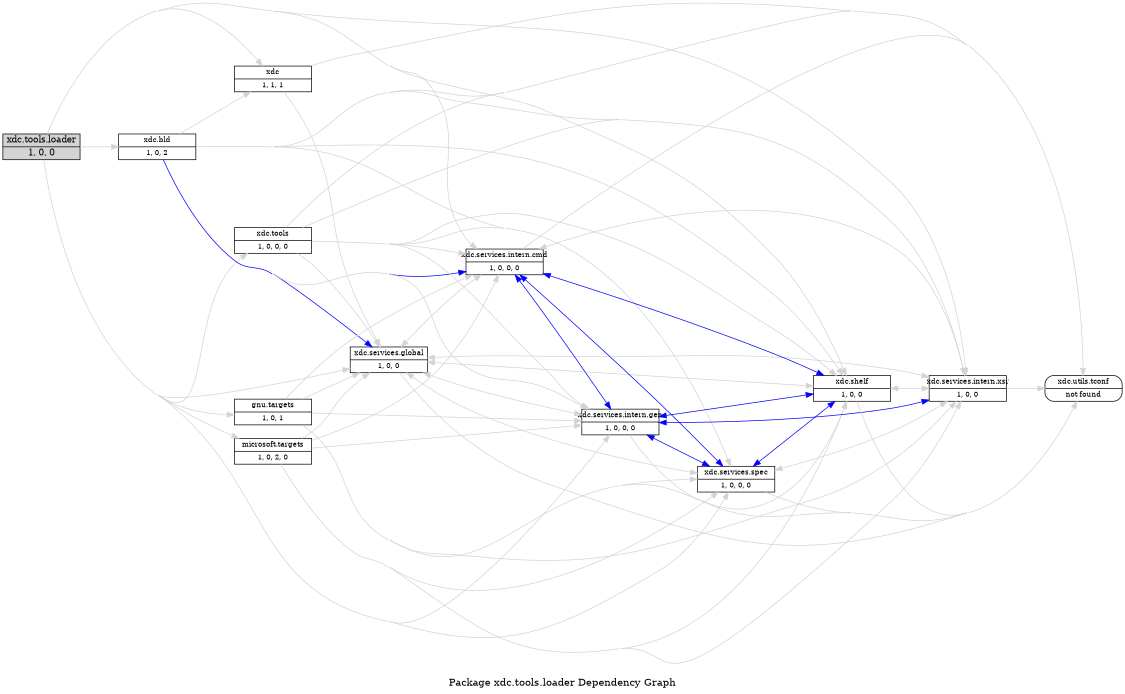 digraph dependencies {
    label="\nPackage xdc.tools.loader Dependency Graph";
    size="7.5,10";
    rankdir=LR;
    ranksep=".75";
    concentrate="true";
    node [fixedsize=true, width=1.5, style=filled, color=black];
    node [font=Helvetica, fontsize=12, fillcolor=lightgrey];
    xdc_tools_loader [shape=record,label="xdc.tools.loader|1, 0, 0", URL="../../../../../../../../../../rtree/library/trees/xdcprod/xdcprod-o46/product/Linux/xdctools_3_22_04_46/packages/xdc/tools/loader/package/package.rel.xml"];
    node [fontsize=10, fillcolor=white];

    edge [style=solid, color=blue]

    edge [style=solid, color=lightgrey]
    xdc [shape=record,label="xdc|1, 1, 1", URL="../../../../../../../../../../rtree/library/trees/xdcprod/xdcprod-o46/product/Linux/xdctools_3_22_04_46/packages/xdc/package/package.rel.svg"];
    xdc_tools_loader -> xdc;
    xdc_services_global [shape=record,label="xdc.services.global|1, 0, 0", URL="../../../../../../../../../../rtree/library/trees/xdcprod/xdcprod-o46/product/Linux/xdctools_3_22_04_46/packages/xdc/services/global/package/package.rel.svg"];
    xdc_tools_loader -> xdc_services_global;
    xdc_bld [shape=record,label="xdc.bld|1, 0, 2", URL="../../../../../../../../../../rtree/library/trees/xdcprod/xdcprod-o46/product/Linux/xdctools_3_22_04_46/packages/xdc/bld/package/package.rel.svg"];
    xdc_tools_loader -> xdc_bld;
    gnu_targets [shape=record,label="gnu.targets|1, 0, 1", URL="../../../../../../../../../../rtree/library/trees/xdcprod/xdcprod-o46/product/Linux/xdctools_3_22_04_46/packages/gnu/targets/package/package.rel.svg"];
    xdc_tools_loader -> gnu_targets;
    microsoft_targets [shape=record,label="microsoft.targets|1, 0, 2, 0", URL="../../../../../../../../../../rtree/library/trees/xdcprod/xdcprod-o46/product/Linux/xdctools_3_22_04_46/packages/microsoft/targets/package/package.rel.svg"];
    xdc_tools_loader -> microsoft_targets;
    xdc_tools [shape=record,label="xdc.tools|1, 0, 0, 0", URL="../../../../../../../../../../rtree/library/trees/xdcprod/xdcprod-o46/product/Linux/xdctools_3_22_04_46/packages/xdc/tools/package/package.rel.svg"];
    xdc_tools_loader -> xdc_tools;
    xdc_services_intern_cmd [shape=record,label="xdc.services.intern.cmd|1, 0, 0, 0", URL="../../../../../../../../../../rtree/library/trees/xdcprod/xdcprod-o46/product/Linux/xdctools_3_22_04_46/packages/xdc/services/intern/cmd/package/package.rel.svg"];
    xdc_tools_loader -> xdc_services_intern_cmd;
    xdc_services_intern_gen [shape=record,label="xdc.services.intern.gen|1, 0, 0, 0", URL="../../../../../../../../../../rtree/library/trees/xdcprod/xdcprod-o46/product/Linux/xdctools_3_22_04_46/packages/xdc/services/intern/gen/package/package.rel.svg"];
    xdc_tools_loader -> xdc_services_intern_gen;
    xdc_services_intern_xsr [shape=record,label="xdc.services.intern.xsr|1, 0, 0", URL="../../../../../../../../../../rtree/library/trees/xdcprod/xdcprod-o46/product/Linux/xdctools_3_22_04_46/packages/xdc/services/intern/xsr/package/package.rel.svg"];
    xdc_tools_loader -> xdc_services_intern_xsr;
    xdc_shelf [shape=record,label="xdc.shelf|1, 0, 0", URL="../../../../../../../../../../rtree/library/trees/xdcprod/xdcprod-o46/product/Linux/xdctools_3_22_04_46/packages/xdc/shelf/package/package.rel.svg"];
    xdc_tools_loader -> xdc_shelf;
    xdc_services_spec [shape=record,label="xdc.services.spec|1, 0, 0, 0", URL="../../../../../../../../../../rtree/library/trees/xdcprod/xdcprod-o46/product/Linux/xdctools_3_22_04_46/packages/xdc/services/spec/package/package.rel.svg"];
    xdc_tools_loader -> xdc_services_spec;

    edge [style=solid, color=blue]
    xdc_services_spec -> xdc_shelf;

    edge [style=solid, color=lightgrey]
    xdc_utils_tconf [shape=record,label="xdc.utils.tconf|not found"style=rounded, ];
    xdc_services_spec -> xdc_utils_tconf;
    xdc_services_spec -> xdc_services_global;
    xdc_services_spec -> xdc_shelf;
    xdc_services_spec -> xdc_services_intern_cmd;
    xdc_services_spec -> xdc_services_intern_gen;
    xdc_services_spec -> xdc_services_intern_xsr;

    edge [style=solid, color=blue]

    edge [style=solid, color=lightgrey]

    edge [style=solid, color=blue]

    edge [style=solid, color=lightgrey]
    xdc_shelf -> xdc_utils_tconf;
    xdc_shelf -> xdc_services_global;
    xdc_shelf -> xdc_services_spec;
    xdc_shelf -> xdc_services_intern_cmd;
    xdc_shelf -> xdc_services_intern_gen;
    xdc_shelf -> xdc_services_intern_xsr;

    edge [style=solid, color=blue]
    xdc_services_intern_xsr -> xdc_services_global;

    edge [style=solid, color=lightgrey]
    xdc_services_intern_xsr -> xdc_utils_tconf;
    xdc_services_intern_xsr -> xdc_services_global;
    xdc_services_intern_xsr -> xdc_services_spec;
    xdc_services_intern_xsr -> xdc_shelf;
    xdc_services_intern_xsr -> xdc_services_intern_cmd;
    xdc_services_intern_xsr -> xdc_services_intern_gen;

    edge [style=solid, color=blue]
    xdc_services_intern_gen -> xdc_shelf;
    xdc_services_intern_gen -> xdc_services_spec;
    xdc_services_intern_gen -> xdc_services_global;
    xdc_services_intern_gen -> xdc_services_intern_xsr;

    edge [style=solid, color=lightgrey]
    xdc_services_intern_gen -> xdc_utils_tconf;
    xdc_services_intern_gen -> xdc_services_global;
    xdc_services_intern_gen -> xdc_services_spec;
    xdc_services_intern_gen -> xdc_shelf;
    xdc_services_intern_gen -> xdc_services_intern_cmd;
    xdc_services_intern_gen -> xdc_services_intern_xsr;

    edge [style=solid, color=blue]
    xdc_services_intern_cmd -> xdc_shelf;
    xdc_services_intern_cmd -> xdc_services_spec;
    xdc_services_intern_cmd -> xdc_services_global;
    xdc_services_intern_cmd -> xdc_services_intern_gen;

    edge [style=solid, color=lightgrey]
    xdc_services_intern_cmd -> xdc_utils_tconf;
    xdc_services_intern_cmd -> xdc_services_global;
    xdc_services_intern_cmd -> xdc_services_spec;
    xdc_services_intern_cmd -> xdc_shelf;
    xdc_services_intern_cmd -> xdc_services_intern_gen;
    xdc_services_intern_cmd -> xdc_services_intern_xsr;

    edge [style=solid, color=blue]

    edge [style=solid, color=lightgrey]
    xdc_tools -> xdc_utils_tconf;
    xdc_tools -> xdc_services_global;
    xdc_tools -> xdc_services_spec;
    xdc_tools -> xdc_shelf;
    xdc_tools -> xdc_services_intern_cmd;
    xdc_tools -> xdc_services_intern_gen;
    xdc_tools -> xdc_services_intern_xsr;

    edge [style=solid, color=blue]

    edge [style=solid, color=lightgrey]
    microsoft_targets -> xdc_services_global;
    microsoft_targets -> xdc_services_spec;
    microsoft_targets -> xdc_services_intern_gen;
    microsoft_targets -> xdc_services_intern_cmd;
    microsoft_targets -> xdc_services_intern_xsr;
    microsoft_targets -> xdc_shelf;

    edge [style=solid, color=blue]

    edge [style=solid, color=lightgrey]
    gnu_targets -> xdc_services_global;
    gnu_targets -> xdc_services_spec;
    gnu_targets -> xdc_services_intern_gen;
    gnu_targets -> xdc_services_intern_cmd;
    gnu_targets -> xdc_services_intern_xsr;
    gnu_targets -> xdc_shelf;

    edge [style=solid, color=blue]
    xdc_bld -> xdc_services_global;
    xdc_bld -> xdc_services_intern_cmd;

    edge [style=solid, color=lightgrey]
    xdc_bld -> xdc_utils_tconf;
    xdc_bld -> xdc;
    xdc_bld -> xdc_services_global;
    xdc_bld -> xdc_services_spec;
    xdc_bld -> xdc_shelf;
    xdc_bld -> xdc_services_intern_cmd;
    xdc_bld -> xdc_services_intern_gen;
    xdc_bld -> xdc_services_intern_xsr;

    edge [style=solid, color=blue]

    edge [style=solid, color=lightgrey]
    xdc_services_global -> xdc_utils_tconf;
    xdc_services_global -> xdc_services_spec;
    xdc_services_global -> xdc_shelf;
    xdc_services_global -> xdc_services_intern_cmd;
    xdc_services_global -> xdc_services_intern_gen;
    xdc_services_global -> xdc_services_intern_xsr;

    edge [style=solid, color=blue]

    edge [style=solid, color=lightgrey]
    xdc -> xdc_utils_tconf;
    xdc -> xdc_services_global;
}
